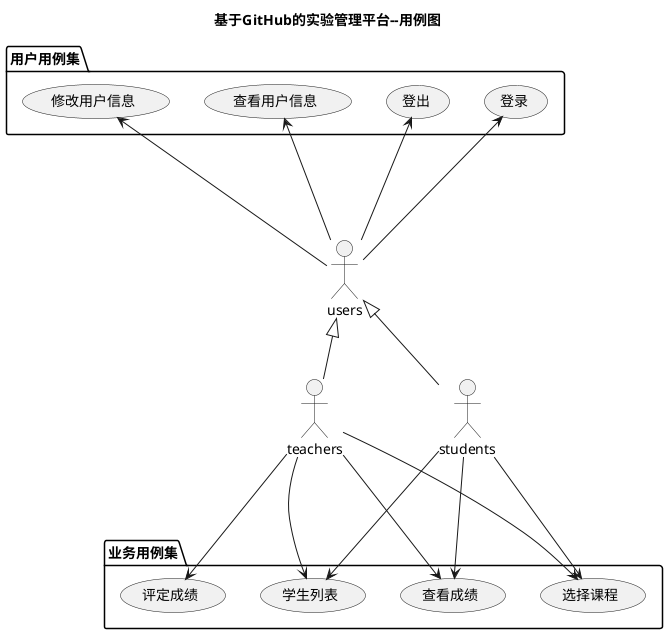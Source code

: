 @startuml
title 基于GitHub的实验管理平台--用例图
actor teachers
actor students
actor users
users <|-- teachers
users <|-- students

package 用户用例集 {
users --up-> (登录)
users --up-> (登出)
users --up-> (查看用户信息)
users --up-> (修改用户信息)
}
package 业务用例集 {
teachers ---> (评定成绩)
teachers ---> (学生列表)
students ---> (学生列表)
students ---> (查看成绩)
teachers ---> (查看成绩)
students ---> (选择课程)
teachers ---> (选择课程)
}

@enduml
